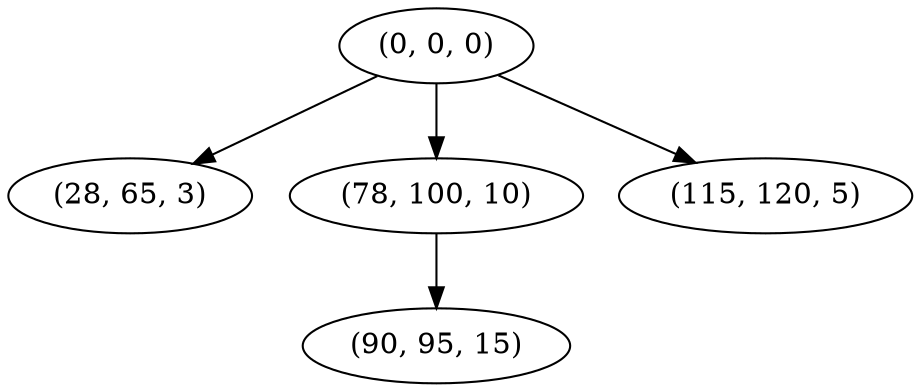 digraph tree {
    "(0, 0, 0)";
    "(28, 65, 3)";
    "(78, 100, 10)";
    "(90, 95, 15)";
    "(115, 120, 5)";
    "(0, 0, 0)" -> "(28, 65, 3)";
    "(0, 0, 0)" -> "(78, 100, 10)";
    "(0, 0, 0)" -> "(115, 120, 5)";
    "(78, 100, 10)" -> "(90, 95, 15)";
}
